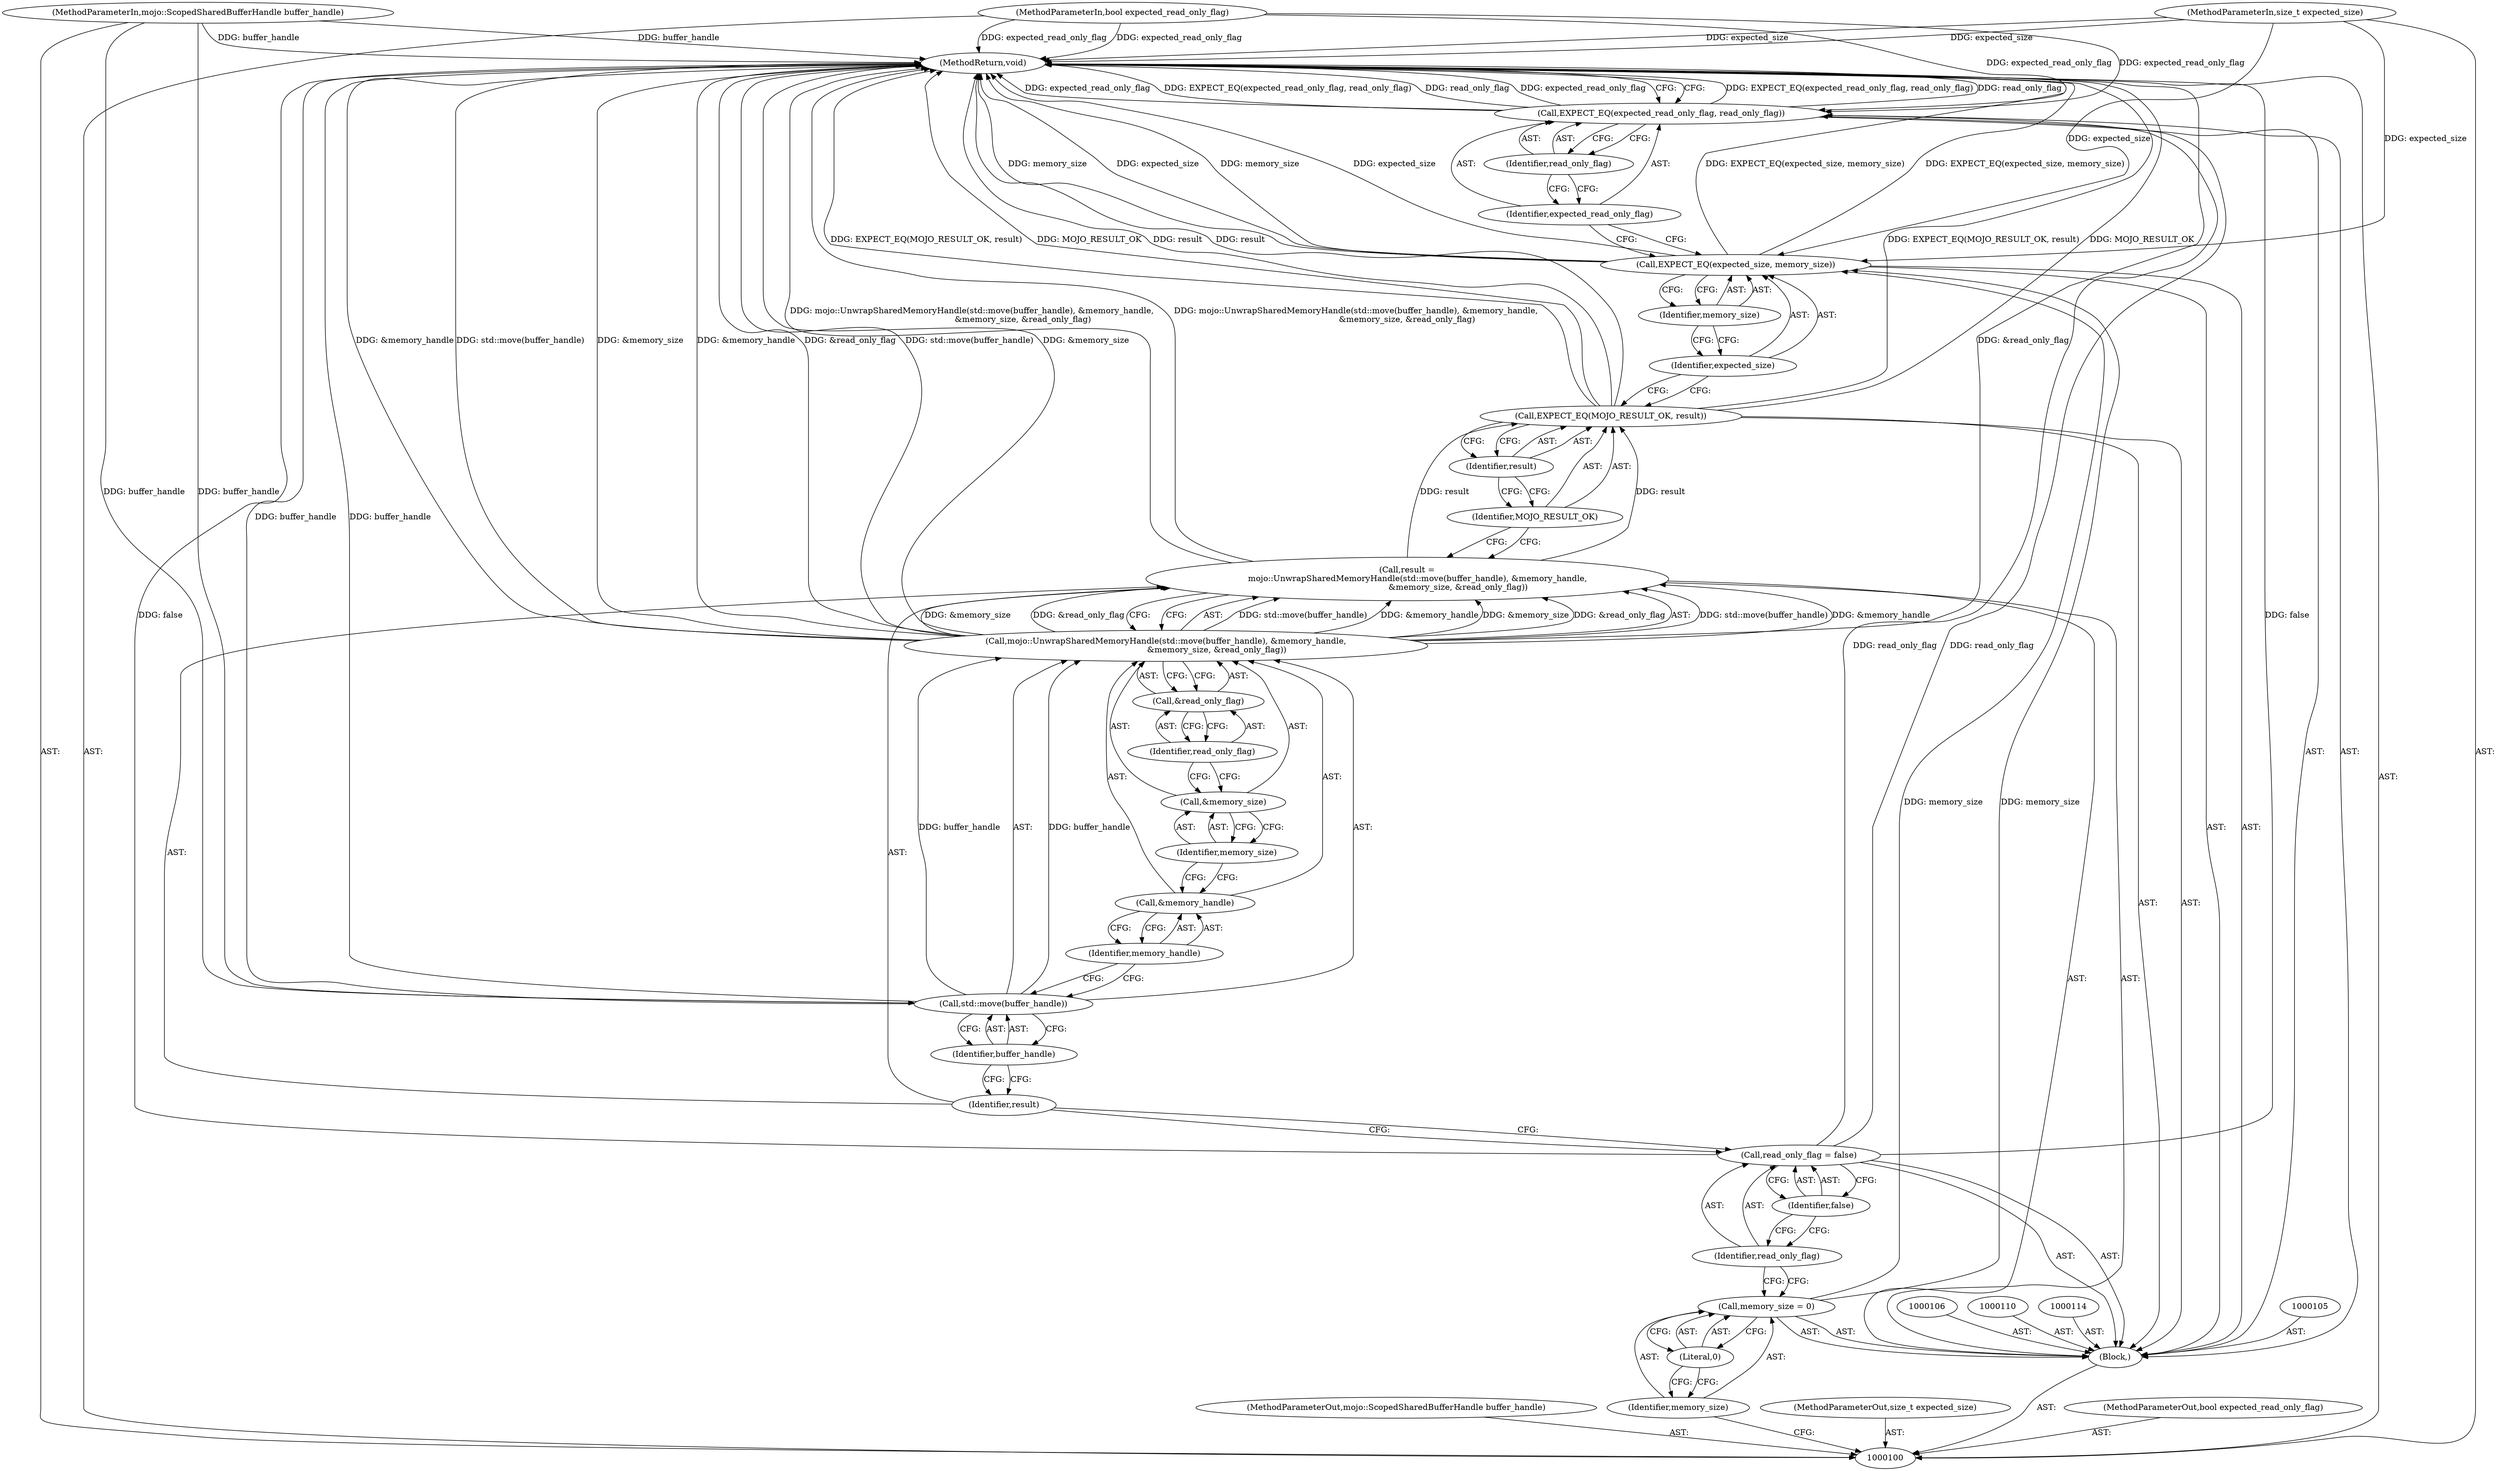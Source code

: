 digraph "1_Chrome_673ce95d481ea9368c4d4d43ac756ba1d6d9e608_20" {
"1000135" [label="(MethodReturn,void)"];
"1000101" [label="(MethodParameterIn,mojo::ScopedSharedBufferHandle buffer_handle)"];
"1000170" [label="(MethodParameterOut,mojo::ScopedSharedBufferHandle buffer_handle)"];
"1000127" [label="(Identifier,MOJO_RESULT_OK)"];
"1000128" [label="(Identifier,result)"];
"1000126" [label="(Call,EXPECT_EQ(MOJO_RESULT_OK, result))"];
"1000130" [label="(Identifier,expected_size)"];
"1000131" [label="(Identifier,memory_size)"];
"1000129" [label="(Call,EXPECT_EQ(expected_size, memory_size))"];
"1000133" [label="(Identifier,expected_read_only_flag)"];
"1000134" [label="(Identifier,read_only_flag)"];
"1000132" [label="(Call,EXPECT_EQ(expected_read_only_flag, read_only_flag))"];
"1000102" [label="(MethodParameterIn,size_t expected_size)"];
"1000171" [label="(MethodParameterOut,size_t expected_size)"];
"1000103" [label="(MethodParameterIn,bool expected_read_only_flag)"];
"1000172" [label="(MethodParameterOut,bool expected_read_only_flag)"];
"1000104" [label="(Block,)"];
"1000107" [label="(Call,memory_size = 0)"];
"1000108" [label="(Identifier,memory_size)"];
"1000109" [label="(Literal,0)"];
"1000113" [label="(Identifier,false)"];
"1000111" [label="(Call,read_only_flag = false)"];
"1000112" [label="(Identifier,read_only_flag)"];
"1000115" [label="(Call,result =\n        mojo::UnwrapSharedMemoryHandle(std::move(buffer_handle), &memory_handle,\n                                       &memory_size, &read_only_flag))"];
"1000116" [label="(Identifier,result)"];
"1000118" [label="(Call,std::move(buffer_handle))"];
"1000119" [label="(Identifier,buffer_handle)"];
"1000120" [label="(Call,&memory_handle)"];
"1000121" [label="(Identifier,memory_handle)"];
"1000117" [label="(Call,mojo::UnwrapSharedMemoryHandle(std::move(buffer_handle), &memory_handle,\n                                       &memory_size, &read_only_flag))"];
"1000122" [label="(Call,&memory_size)"];
"1000123" [label="(Identifier,memory_size)"];
"1000124" [label="(Call,&read_only_flag)"];
"1000125" [label="(Identifier,read_only_flag)"];
"1000135" -> "1000100"  [label="AST: "];
"1000135" -> "1000132"  [label="CFG: "];
"1000115" -> "1000135"  [label="DDG: mojo::UnwrapSharedMemoryHandle(std::move(buffer_handle), &memory_handle,\n                                       &memory_size, &read_only_flag)"];
"1000132" -> "1000135"  [label="DDG: EXPECT_EQ(expected_read_only_flag, read_only_flag)"];
"1000132" -> "1000135"  [label="DDG: read_only_flag"];
"1000132" -> "1000135"  [label="DDG: expected_read_only_flag"];
"1000126" -> "1000135"  [label="DDG: MOJO_RESULT_OK"];
"1000126" -> "1000135"  [label="DDG: result"];
"1000126" -> "1000135"  [label="DDG: EXPECT_EQ(MOJO_RESULT_OK, result)"];
"1000117" -> "1000135"  [label="DDG: std::move(buffer_handle)"];
"1000117" -> "1000135"  [label="DDG: &memory_size"];
"1000117" -> "1000135"  [label="DDG: &memory_handle"];
"1000117" -> "1000135"  [label="DDG: &read_only_flag"];
"1000118" -> "1000135"  [label="DDG: buffer_handle"];
"1000129" -> "1000135"  [label="DDG: expected_size"];
"1000129" -> "1000135"  [label="DDG: EXPECT_EQ(expected_size, memory_size)"];
"1000129" -> "1000135"  [label="DDG: memory_size"];
"1000103" -> "1000135"  [label="DDG: expected_read_only_flag"];
"1000102" -> "1000135"  [label="DDG: expected_size"];
"1000111" -> "1000135"  [label="DDG: false"];
"1000101" -> "1000135"  [label="DDG: buffer_handle"];
"1000101" -> "1000100"  [label="AST: "];
"1000101" -> "1000135"  [label="DDG: buffer_handle"];
"1000101" -> "1000118"  [label="DDG: buffer_handle"];
"1000170" -> "1000100"  [label="AST: "];
"1000127" -> "1000126"  [label="AST: "];
"1000127" -> "1000115"  [label="CFG: "];
"1000128" -> "1000127"  [label="CFG: "];
"1000128" -> "1000126"  [label="AST: "];
"1000128" -> "1000127"  [label="CFG: "];
"1000126" -> "1000128"  [label="CFG: "];
"1000126" -> "1000104"  [label="AST: "];
"1000126" -> "1000128"  [label="CFG: "];
"1000127" -> "1000126"  [label="AST: "];
"1000128" -> "1000126"  [label="AST: "];
"1000130" -> "1000126"  [label="CFG: "];
"1000126" -> "1000135"  [label="DDG: MOJO_RESULT_OK"];
"1000126" -> "1000135"  [label="DDG: result"];
"1000126" -> "1000135"  [label="DDG: EXPECT_EQ(MOJO_RESULT_OK, result)"];
"1000115" -> "1000126"  [label="DDG: result"];
"1000130" -> "1000129"  [label="AST: "];
"1000130" -> "1000126"  [label="CFG: "];
"1000131" -> "1000130"  [label="CFG: "];
"1000131" -> "1000129"  [label="AST: "];
"1000131" -> "1000130"  [label="CFG: "];
"1000129" -> "1000131"  [label="CFG: "];
"1000129" -> "1000104"  [label="AST: "];
"1000129" -> "1000131"  [label="CFG: "];
"1000130" -> "1000129"  [label="AST: "];
"1000131" -> "1000129"  [label="AST: "];
"1000133" -> "1000129"  [label="CFG: "];
"1000129" -> "1000135"  [label="DDG: expected_size"];
"1000129" -> "1000135"  [label="DDG: EXPECT_EQ(expected_size, memory_size)"];
"1000129" -> "1000135"  [label="DDG: memory_size"];
"1000102" -> "1000129"  [label="DDG: expected_size"];
"1000107" -> "1000129"  [label="DDG: memory_size"];
"1000133" -> "1000132"  [label="AST: "];
"1000133" -> "1000129"  [label="CFG: "];
"1000134" -> "1000133"  [label="CFG: "];
"1000134" -> "1000132"  [label="AST: "];
"1000134" -> "1000133"  [label="CFG: "];
"1000132" -> "1000134"  [label="CFG: "];
"1000132" -> "1000104"  [label="AST: "];
"1000132" -> "1000134"  [label="CFG: "];
"1000133" -> "1000132"  [label="AST: "];
"1000134" -> "1000132"  [label="AST: "];
"1000135" -> "1000132"  [label="CFG: "];
"1000132" -> "1000135"  [label="DDG: EXPECT_EQ(expected_read_only_flag, read_only_flag)"];
"1000132" -> "1000135"  [label="DDG: read_only_flag"];
"1000132" -> "1000135"  [label="DDG: expected_read_only_flag"];
"1000103" -> "1000132"  [label="DDG: expected_read_only_flag"];
"1000111" -> "1000132"  [label="DDG: read_only_flag"];
"1000102" -> "1000100"  [label="AST: "];
"1000102" -> "1000135"  [label="DDG: expected_size"];
"1000102" -> "1000129"  [label="DDG: expected_size"];
"1000171" -> "1000100"  [label="AST: "];
"1000103" -> "1000100"  [label="AST: "];
"1000103" -> "1000135"  [label="DDG: expected_read_only_flag"];
"1000103" -> "1000132"  [label="DDG: expected_read_only_flag"];
"1000172" -> "1000100"  [label="AST: "];
"1000104" -> "1000100"  [label="AST: "];
"1000105" -> "1000104"  [label="AST: "];
"1000106" -> "1000104"  [label="AST: "];
"1000107" -> "1000104"  [label="AST: "];
"1000110" -> "1000104"  [label="AST: "];
"1000111" -> "1000104"  [label="AST: "];
"1000114" -> "1000104"  [label="AST: "];
"1000115" -> "1000104"  [label="AST: "];
"1000126" -> "1000104"  [label="AST: "];
"1000129" -> "1000104"  [label="AST: "];
"1000132" -> "1000104"  [label="AST: "];
"1000107" -> "1000104"  [label="AST: "];
"1000107" -> "1000109"  [label="CFG: "];
"1000108" -> "1000107"  [label="AST: "];
"1000109" -> "1000107"  [label="AST: "];
"1000112" -> "1000107"  [label="CFG: "];
"1000107" -> "1000129"  [label="DDG: memory_size"];
"1000108" -> "1000107"  [label="AST: "];
"1000108" -> "1000100"  [label="CFG: "];
"1000109" -> "1000108"  [label="CFG: "];
"1000109" -> "1000107"  [label="AST: "];
"1000109" -> "1000108"  [label="CFG: "];
"1000107" -> "1000109"  [label="CFG: "];
"1000113" -> "1000111"  [label="AST: "];
"1000113" -> "1000112"  [label="CFG: "];
"1000111" -> "1000113"  [label="CFG: "];
"1000111" -> "1000104"  [label="AST: "];
"1000111" -> "1000113"  [label="CFG: "];
"1000112" -> "1000111"  [label="AST: "];
"1000113" -> "1000111"  [label="AST: "];
"1000116" -> "1000111"  [label="CFG: "];
"1000111" -> "1000135"  [label="DDG: false"];
"1000111" -> "1000132"  [label="DDG: read_only_flag"];
"1000112" -> "1000111"  [label="AST: "];
"1000112" -> "1000107"  [label="CFG: "];
"1000113" -> "1000112"  [label="CFG: "];
"1000115" -> "1000104"  [label="AST: "];
"1000115" -> "1000117"  [label="CFG: "];
"1000116" -> "1000115"  [label="AST: "];
"1000117" -> "1000115"  [label="AST: "];
"1000127" -> "1000115"  [label="CFG: "];
"1000115" -> "1000135"  [label="DDG: mojo::UnwrapSharedMemoryHandle(std::move(buffer_handle), &memory_handle,\n                                       &memory_size, &read_only_flag)"];
"1000117" -> "1000115"  [label="DDG: std::move(buffer_handle)"];
"1000117" -> "1000115"  [label="DDG: &memory_handle"];
"1000117" -> "1000115"  [label="DDG: &memory_size"];
"1000117" -> "1000115"  [label="DDG: &read_only_flag"];
"1000115" -> "1000126"  [label="DDG: result"];
"1000116" -> "1000115"  [label="AST: "];
"1000116" -> "1000111"  [label="CFG: "];
"1000119" -> "1000116"  [label="CFG: "];
"1000118" -> "1000117"  [label="AST: "];
"1000118" -> "1000119"  [label="CFG: "];
"1000119" -> "1000118"  [label="AST: "];
"1000121" -> "1000118"  [label="CFG: "];
"1000118" -> "1000135"  [label="DDG: buffer_handle"];
"1000118" -> "1000117"  [label="DDG: buffer_handle"];
"1000101" -> "1000118"  [label="DDG: buffer_handle"];
"1000119" -> "1000118"  [label="AST: "];
"1000119" -> "1000116"  [label="CFG: "];
"1000118" -> "1000119"  [label="CFG: "];
"1000120" -> "1000117"  [label="AST: "];
"1000120" -> "1000121"  [label="CFG: "];
"1000121" -> "1000120"  [label="AST: "];
"1000123" -> "1000120"  [label="CFG: "];
"1000121" -> "1000120"  [label="AST: "];
"1000121" -> "1000118"  [label="CFG: "];
"1000120" -> "1000121"  [label="CFG: "];
"1000117" -> "1000115"  [label="AST: "];
"1000117" -> "1000124"  [label="CFG: "];
"1000118" -> "1000117"  [label="AST: "];
"1000120" -> "1000117"  [label="AST: "];
"1000122" -> "1000117"  [label="AST: "];
"1000124" -> "1000117"  [label="AST: "];
"1000115" -> "1000117"  [label="CFG: "];
"1000117" -> "1000135"  [label="DDG: std::move(buffer_handle)"];
"1000117" -> "1000135"  [label="DDG: &memory_size"];
"1000117" -> "1000135"  [label="DDG: &memory_handle"];
"1000117" -> "1000135"  [label="DDG: &read_only_flag"];
"1000117" -> "1000115"  [label="DDG: std::move(buffer_handle)"];
"1000117" -> "1000115"  [label="DDG: &memory_handle"];
"1000117" -> "1000115"  [label="DDG: &memory_size"];
"1000117" -> "1000115"  [label="DDG: &read_only_flag"];
"1000118" -> "1000117"  [label="DDG: buffer_handle"];
"1000122" -> "1000117"  [label="AST: "];
"1000122" -> "1000123"  [label="CFG: "];
"1000123" -> "1000122"  [label="AST: "];
"1000125" -> "1000122"  [label="CFG: "];
"1000123" -> "1000122"  [label="AST: "];
"1000123" -> "1000120"  [label="CFG: "];
"1000122" -> "1000123"  [label="CFG: "];
"1000124" -> "1000117"  [label="AST: "];
"1000124" -> "1000125"  [label="CFG: "];
"1000125" -> "1000124"  [label="AST: "];
"1000117" -> "1000124"  [label="CFG: "];
"1000125" -> "1000124"  [label="AST: "];
"1000125" -> "1000122"  [label="CFG: "];
"1000124" -> "1000125"  [label="CFG: "];
}
